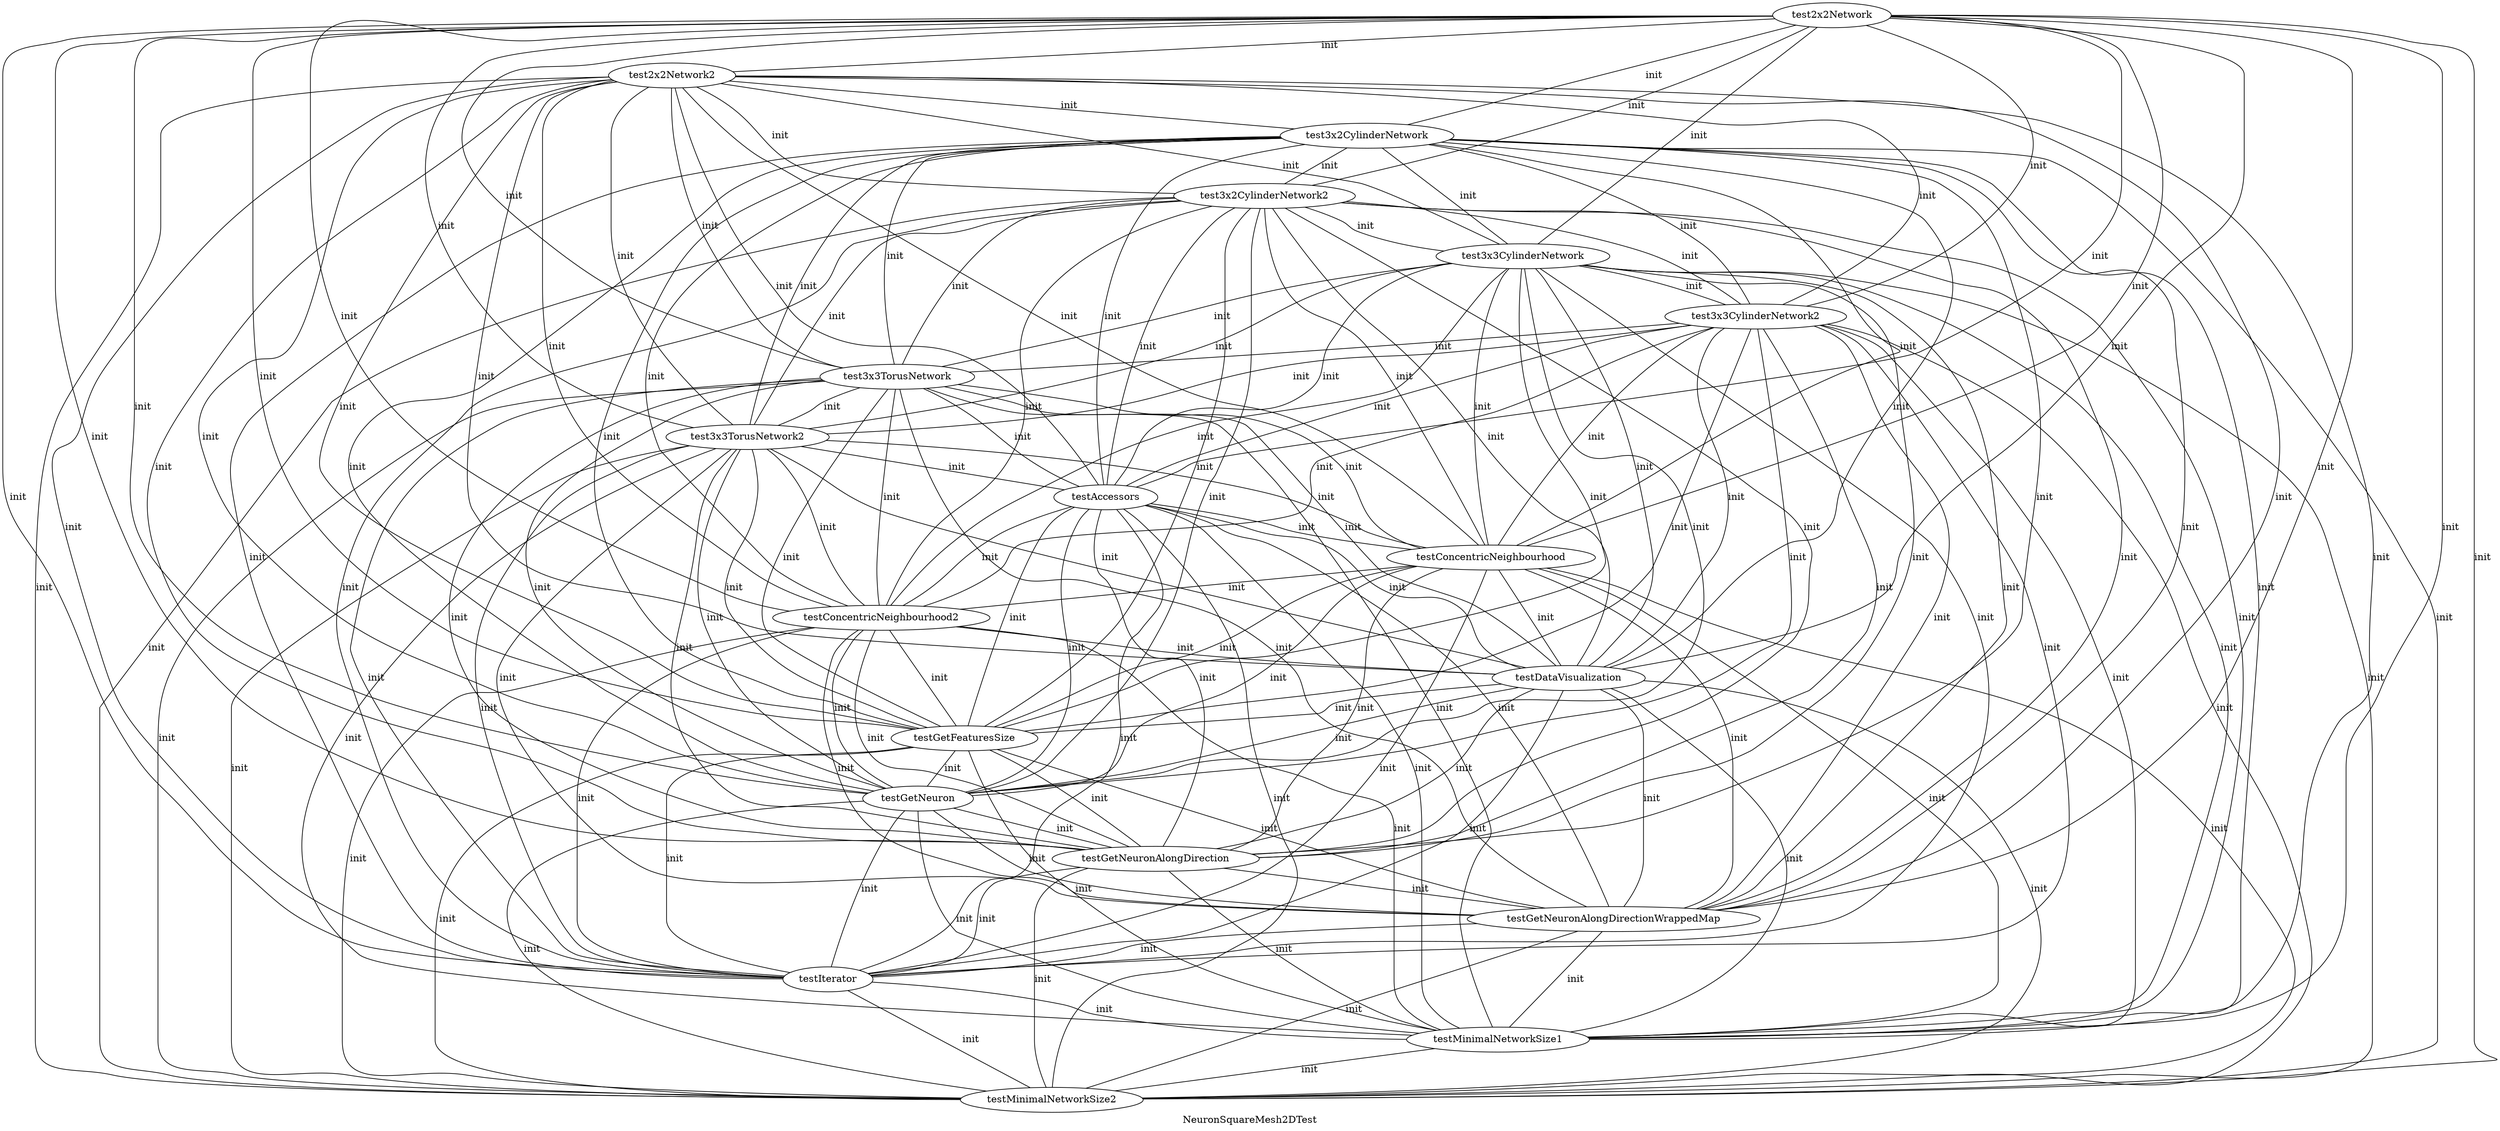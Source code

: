strict graph {
  label="NeuronSquareMesh2DTest"
  "testMinimalNetworkSize1" -- "testMinimalNetworkSize2" [label="init"];
  "testGetFeaturesSize" -- "testMinimalNetworkSize1" [label="init"];
  "testAccessors" -- "testMinimalNetworkSize1" [label="init"];
  "test2x2Network" -- "testMinimalNetworkSize1" [label="init"];
  "test2x2Network2" -- "testMinimalNetworkSize1" [label="init"];
  "test3x2CylinderNetwork" -- "testMinimalNetworkSize1" [label="init"];
  "test3x2CylinderNetwork2" -- "testMinimalNetworkSize1" [label="init"];
  "test3x3TorusNetwork" -- "testMinimalNetworkSize1" [label="init"];
  "test3x3TorusNetwork2" -- "testMinimalNetworkSize1" [label="init"];
  "test3x3CylinderNetwork" -- "testMinimalNetworkSize1" [label="init"];
  "test3x3CylinderNetwork2" -- "testMinimalNetworkSize1" [label="init"];
  "testConcentricNeighbourhood" -- "testMinimalNetworkSize1" [label="init"];
  "testConcentricNeighbourhood2" -- "testMinimalNetworkSize1" [label="init"];
  "testGetNeuron" -- "testMinimalNetworkSize1" [label="init"];
  "testGetNeuronAlongDirection" -- "testMinimalNetworkSize1" [label="init"];
  "testGetNeuronAlongDirectionWrappedMap" -- "testMinimalNetworkSize1" [label="init"];
  "testIterator" -- "testMinimalNetworkSize1" [label="init"];
  "testDataVisualization" -- "testMinimalNetworkSize1" [label="init"];
  "testGetFeaturesSize" -- "testMinimalNetworkSize2" [label="init"];
  "testAccessors" -- "testMinimalNetworkSize2" [label="init"];
  "test2x2Network" -- "testMinimalNetworkSize2" [label="init"];
  "test2x2Network2" -- "testMinimalNetworkSize2" [label="init"];
  "test3x2CylinderNetwork" -- "testMinimalNetworkSize2" [label="init"];
  "test3x2CylinderNetwork2" -- "testMinimalNetworkSize2" [label="init"];
  "test3x3TorusNetwork" -- "testMinimalNetworkSize2" [label="init"];
  "test3x3TorusNetwork2" -- "testMinimalNetworkSize2" [label="init"];
  "test3x3CylinderNetwork" -- "testMinimalNetworkSize2" [label="init"];
  "test3x3CylinderNetwork2" -- "testMinimalNetworkSize2" [label="init"];
  "testConcentricNeighbourhood" -- "testMinimalNetworkSize2" [label="init"];
  "testConcentricNeighbourhood2" -- "testMinimalNetworkSize2" [label="init"];
  "testGetNeuron" -- "testMinimalNetworkSize2" [label="init"];
  "testGetNeuronAlongDirection" -- "testMinimalNetworkSize2" [label="init"];
  "testGetNeuronAlongDirectionWrappedMap" -- "testMinimalNetworkSize2" [label="init"];
  "testIterator" -- "testMinimalNetworkSize2" [label="init"];
  "testDataVisualization" -- "testMinimalNetworkSize2" [label="init"];
  "testAccessors" -- "testGetFeaturesSize" [label="init"];
  "test2x2Network" -- "testGetFeaturesSize" [label="init"];
  "test2x2Network2" -- "testGetFeaturesSize" [label="init"];
  "test3x2CylinderNetwork" -- "testGetFeaturesSize" [label="init"];
  "test3x2CylinderNetwork2" -- "testGetFeaturesSize" [label="init"];
  "test3x3TorusNetwork" -- "testGetFeaturesSize" [label="init"];
  "test3x3TorusNetwork2" -- "testGetFeaturesSize" [label="init"];
  "test3x3CylinderNetwork" -- "testGetFeaturesSize" [label="init"];
  "test3x3CylinderNetwork2" -- "testGetFeaturesSize" [label="init"];
  "testConcentricNeighbourhood" -- "testGetFeaturesSize" [label="init"];
  "testConcentricNeighbourhood2" -- "testGetFeaturesSize" [label="init"];
  "testGetFeaturesSize" -- "testGetNeuron" [label="init"];
  "testGetFeaturesSize" -- "testGetNeuronAlongDirection" [label="init"];
  "testGetFeaturesSize" -- "testGetNeuronAlongDirectionWrappedMap" [label="init"];
  "testGetFeaturesSize" -- "testIterator" [label="init"];
  "testDataVisualization" -- "testGetFeaturesSize" [label="init"];
  "test2x2Network" -- "testAccessors" [label="init"];
  "test2x2Network2" -- "testAccessors" [label="init"];
  "test3x2CylinderNetwork" -- "testAccessors" [label="init"];
  "test3x2CylinderNetwork2" -- "testAccessors" [label="init"];
  "test3x3TorusNetwork" -- "testAccessors" [label="init"];
  "test3x3TorusNetwork2" -- "testAccessors" [label="init"];
  "test3x3CylinderNetwork" -- "testAccessors" [label="init"];
  "test3x3CylinderNetwork2" -- "testAccessors" [label="init"];
  "testAccessors" -- "testConcentricNeighbourhood" [label="init"];
  "testAccessors" -- "testConcentricNeighbourhood2" [label="init"];
  "testAccessors" -- "testGetNeuron" [label="init"];
  "testAccessors" -- "testGetNeuronAlongDirection" [label="init"];
  "testAccessors" -- "testGetNeuronAlongDirectionWrappedMap" [label="init"];
  "testAccessors" -- "testIterator" [label="init"];
  "testAccessors" -- "testDataVisualization" [label="init"];
  "test2x2Network" -- "test2x2Network2" [label="init"];
  "test2x2Network" -- "test3x2CylinderNetwork" [label="init"];
  "test2x2Network" -- "test3x2CylinderNetwork2" [label="init"];
  "test2x2Network" -- "test3x3TorusNetwork" [label="init"];
  "test2x2Network" -- "test3x3TorusNetwork2" [label="init"];
  "test2x2Network" -- "test3x3CylinderNetwork" [label="init"];
  "test2x2Network" -- "test3x3CylinderNetwork2" [label="init"];
  "test2x2Network" -- "testConcentricNeighbourhood" [label="init"];
  "test2x2Network" -- "testConcentricNeighbourhood2" [label="init"];
  "test2x2Network" -- "testGetNeuron" [label="init"];
  "test2x2Network" -- "testGetNeuronAlongDirection" [label="init"];
  "test2x2Network" -- "testGetNeuronAlongDirectionWrappedMap" [label="init"];
  "test2x2Network" -- "testIterator" [label="init"];
  "test2x2Network" -- "testDataVisualization" [label="init"];
  "test2x2Network2" -- "test3x2CylinderNetwork" [label="init"];
  "test2x2Network2" -- "test3x2CylinderNetwork2" [label="init"];
  "test2x2Network2" -- "test3x3TorusNetwork" [label="init"];
  "test2x2Network2" -- "test3x3TorusNetwork2" [label="init"];
  "test2x2Network2" -- "test3x3CylinderNetwork" [label="init"];
  "test2x2Network2" -- "test3x3CylinderNetwork2" [label="init"];
  "test2x2Network2" -- "testConcentricNeighbourhood" [label="init"];
  "test2x2Network2" -- "testConcentricNeighbourhood2" [label="init"];
  "test2x2Network2" -- "testGetNeuron" [label="init"];
  "test2x2Network2" -- "testGetNeuronAlongDirection" [label="init"];
  "test2x2Network2" -- "testGetNeuronAlongDirectionWrappedMap" [label="init"];
  "test2x2Network2" -- "testIterator" [label="init"];
  "test2x2Network2" -- "testDataVisualization" [label="init"];
  "test3x2CylinderNetwork" -- "test3x2CylinderNetwork2" [label="init"];
  "test3x2CylinderNetwork" -- "test3x3TorusNetwork" [label="init"];
  "test3x2CylinderNetwork" -- "test3x3TorusNetwork2" [label="init"];
  "test3x2CylinderNetwork" -- "test3x3CylinderNetwork" [label="init"];
  "test3x2CylinderNetwork" -- "test3x3CylinderNetwork2" [label="init"];
  "test3x2CylinderNetwork" -- "testConcentricNeighbourhood" [label="init"];
  "test3x2CylinderNetwork" -- "testConcentricNeighbourhood2" [label="init"];
  "test3x2CylinderNetwork" -- "testGetNeuron" [label="init"];
  "test3x2CylinderNetwork" -- "testGetNeuronAlongDirection" [label="init"];
  "test3x2CylinderNetwork" -- "testGetNeuronAlongDirectionWrappedMap" [label="init"];
  "test3x2CylinderNetwork" -- "testIterator" [label="init"];
  "test3x2CylinderNetwork" -- "testDataVisualization" [label="init"];
  "test3x2CylinderNetwork2" -- "test3x3TorusNetwork" [label="init"];
  "test3x2CylinderNetwork2" -- "test3x3TorusNetwork2" [label="init"];
  "test3x2CylinderNetwork2" -- "test3x3CylinderNetwork" [label="init"];
  "test3x2CylinderNetwork2" -- "test3x3CylinderNetwork2" [label="init"];
  "test3x2CylinderNetwork2" -- "testConcentricNeighbourhood" [label="init"];
  "test3x2CylinderNetwork2" -- "testConcentricNeighbourhood2" [label="init"];
  "test3x2CylinderNetwork2" -- "testGetNeuron" [label="init"];
  "test3x2CylinderNetwork2" -- "testGetNeuronAlongDirection" [label="init"];
  "test3x2CylinderNetwork2" -- "testGetNeuronAlongDirectionWrappedMap" [label="init"];
  "test3x2CylinderNetwork2" -- "testIterator" [label="init"];
  "test3x2CylinderNetwork2" -- "testDataVisualization" [label="init"];
  "test3x3TorusNetwork" -- "test3x3TorusNetwork2" [label="init"];
  "test3x3CylinderNetwork" -- "test3x3TorusNetwork" [label="init"];
  "test3x3CylinderNetwork2" -- "test3x3TorusNetwork" [label="init"];
  "test3x3TorusNetwork" -- "testConcentricNeighbourhood" [label="init"];
  "test3x3TorusNetwork" -- "testConcentricNeighbourhood2" [label="init"];
  "test3x3TorusNetwork" -- "testGetNeuron" [label="init"];
  "test3x3TorusNetwork" -- "testGetNeuronAlongDirection" [label="init"];
  "test3x3TorusNetwork" -- "testGetNeuronAlongDirectionWrappedMap" [label="init"];
  "test3x3TorusNetwork" -- "testIterator" [label="init"];
  "test3x3TorusNetwork" -- "testDataVisualization" [label="init"];
  "test3x3CylinderNetwork" -- "test3x3TorusNetwork2" [label="init"];
  "test3x3CylinderNetwork2" -- "test3x3TorusNetwork2" [label="init"];
  "test3x3TorusNetwork2" -- "testConcentricNeighbourhood" [label="init"];
  "test3x3TorusNetwork2" -- "testConcentricNeighbourhood2" [label="init"];
  "test3x3TorusNetwork2" -- "testGetNeuron" [label="init"];
  "test3x3TorusNetwork2" -- "testGetNeuronAlongDirection" [label="init"];
  "test3x3TorusNetwork2" -- "testGetNeuronAlongDirectionWrappedMap" [label="init"];
  "test3x3TorusNetwork2" -- "testIterator" [label="init"];
  "test3x3TorusNetwork2" -- "testDataVisualization" [label="init"];
  "test3x3CylinderNetwork" -- "test3x3CylinderNetwork2" [label="init"];
  "test3x3CylinderNetwork" -- "testConcentricNeighbourhood" [label="init"];
  "test3x3CylinderNetwork" -- "testConcentricNeighbourhood2" [label="init"];
  "test3x3CylinderNetwork" -- "testGetNeuron" [label="init"];
  "test3x3CylinderNetwork" -- "testGetNeuronAlongDirection" [label="init"];
  "test3x3CylinderNetwork" -- "testGetNeuronAlongDirectionWrappedMap" [label="init"];
  "test3x3CylinderNetwork" -- "testIterator" [label="init"];
  "test3x3CylinderNetwork" -- "testDataVisualization" [label="init"];
  "test3x3CylinderNetwork2" -- "testConcentricNeighbourhood" [label="init"];
  "test3x3CylinderNetwork2" -- "testConcentricNeighbourhood2" [label="init"];
  "test3x3CylinderNetwork2" -- "testGetNeuron" [label="init"];
  "test3x3CylinderNetwork2" -- "testGetNeuronAlongDirection" [label="init"];
  "test3x3CylinderNetwork2" -- "testGetNeuronAlongDirectionWrappedMap" [label="init"];
  "test3x3CylinderNetwork2" -- "testIterator" [label="init"];
  "test3x3CylinderNetwork2" -- "testDataVisualization" [label="init"];
  "testConcentricNeighbourhood" -- "testConcentricNeighbourhood2" [label="init"];
  "testConcentricNeighbourhood" -- "testGetNeuron" [label="init"];
  "testConcentricNeighbourhood" -- "testGetNeuronAlongDirection" [label="init"];
  "testConcentricNeighbourhood" -- "testGetNeuronAlongDirectionWrappedMap" [label="init"];
  "testConcentricNeighbourhood" -- "testIterator" [label="init"];
  "testConcentricNeighbourhood" -- "testDataVisualization" [label="init"];
  "testConcentricNeighbourhood2" -- "testGetNeuron" [label="init"];
  "testConcentricNeighbourhood2" -- "testGetNeuronAlongDirection" [label="init"];
  "testConcentricNeighbourhood2" -- "testGetNeuronAlongDirectionWrappedMap" [label="init"];
  "testConcentricNeighbourhood2" -- "testIterator" [label="init"];
  "testConcentricNeighbourhood2" -- "testDataVisualization" [label="init"];
  "testGetNeuron" -- "testGetNeuronAlongDirection" [label="init"];
  "testGetNeuron" -- "testGetNeuronAlongDirectionWrappedMap" [label="init"];
  "testGetNeuron" -- "testIterator" [label="init"];
  "testDataVisualization" -- "testGetNeuron" [label="init"];
  "testGetNeuronAlongDirection" -- "testGetNeuronAlongDirectionWrappedMap" [label="init"];
  "testGetNeuronAlongDirection" -- "testIterator" [label="init"];
  "testDataVisualization" -- "testGetNeuronAlongDirection" [label="init"];
  "testGetNeuronAlongDirectionWrappedMap" -- "testIterator" [label="init"];
  "testDataVisualization" -- "testGetNeuronAlongDirectionWrappedMap" [label="init"];
  "testDataVisualization" -- "testIterator" [label="init"];
}
